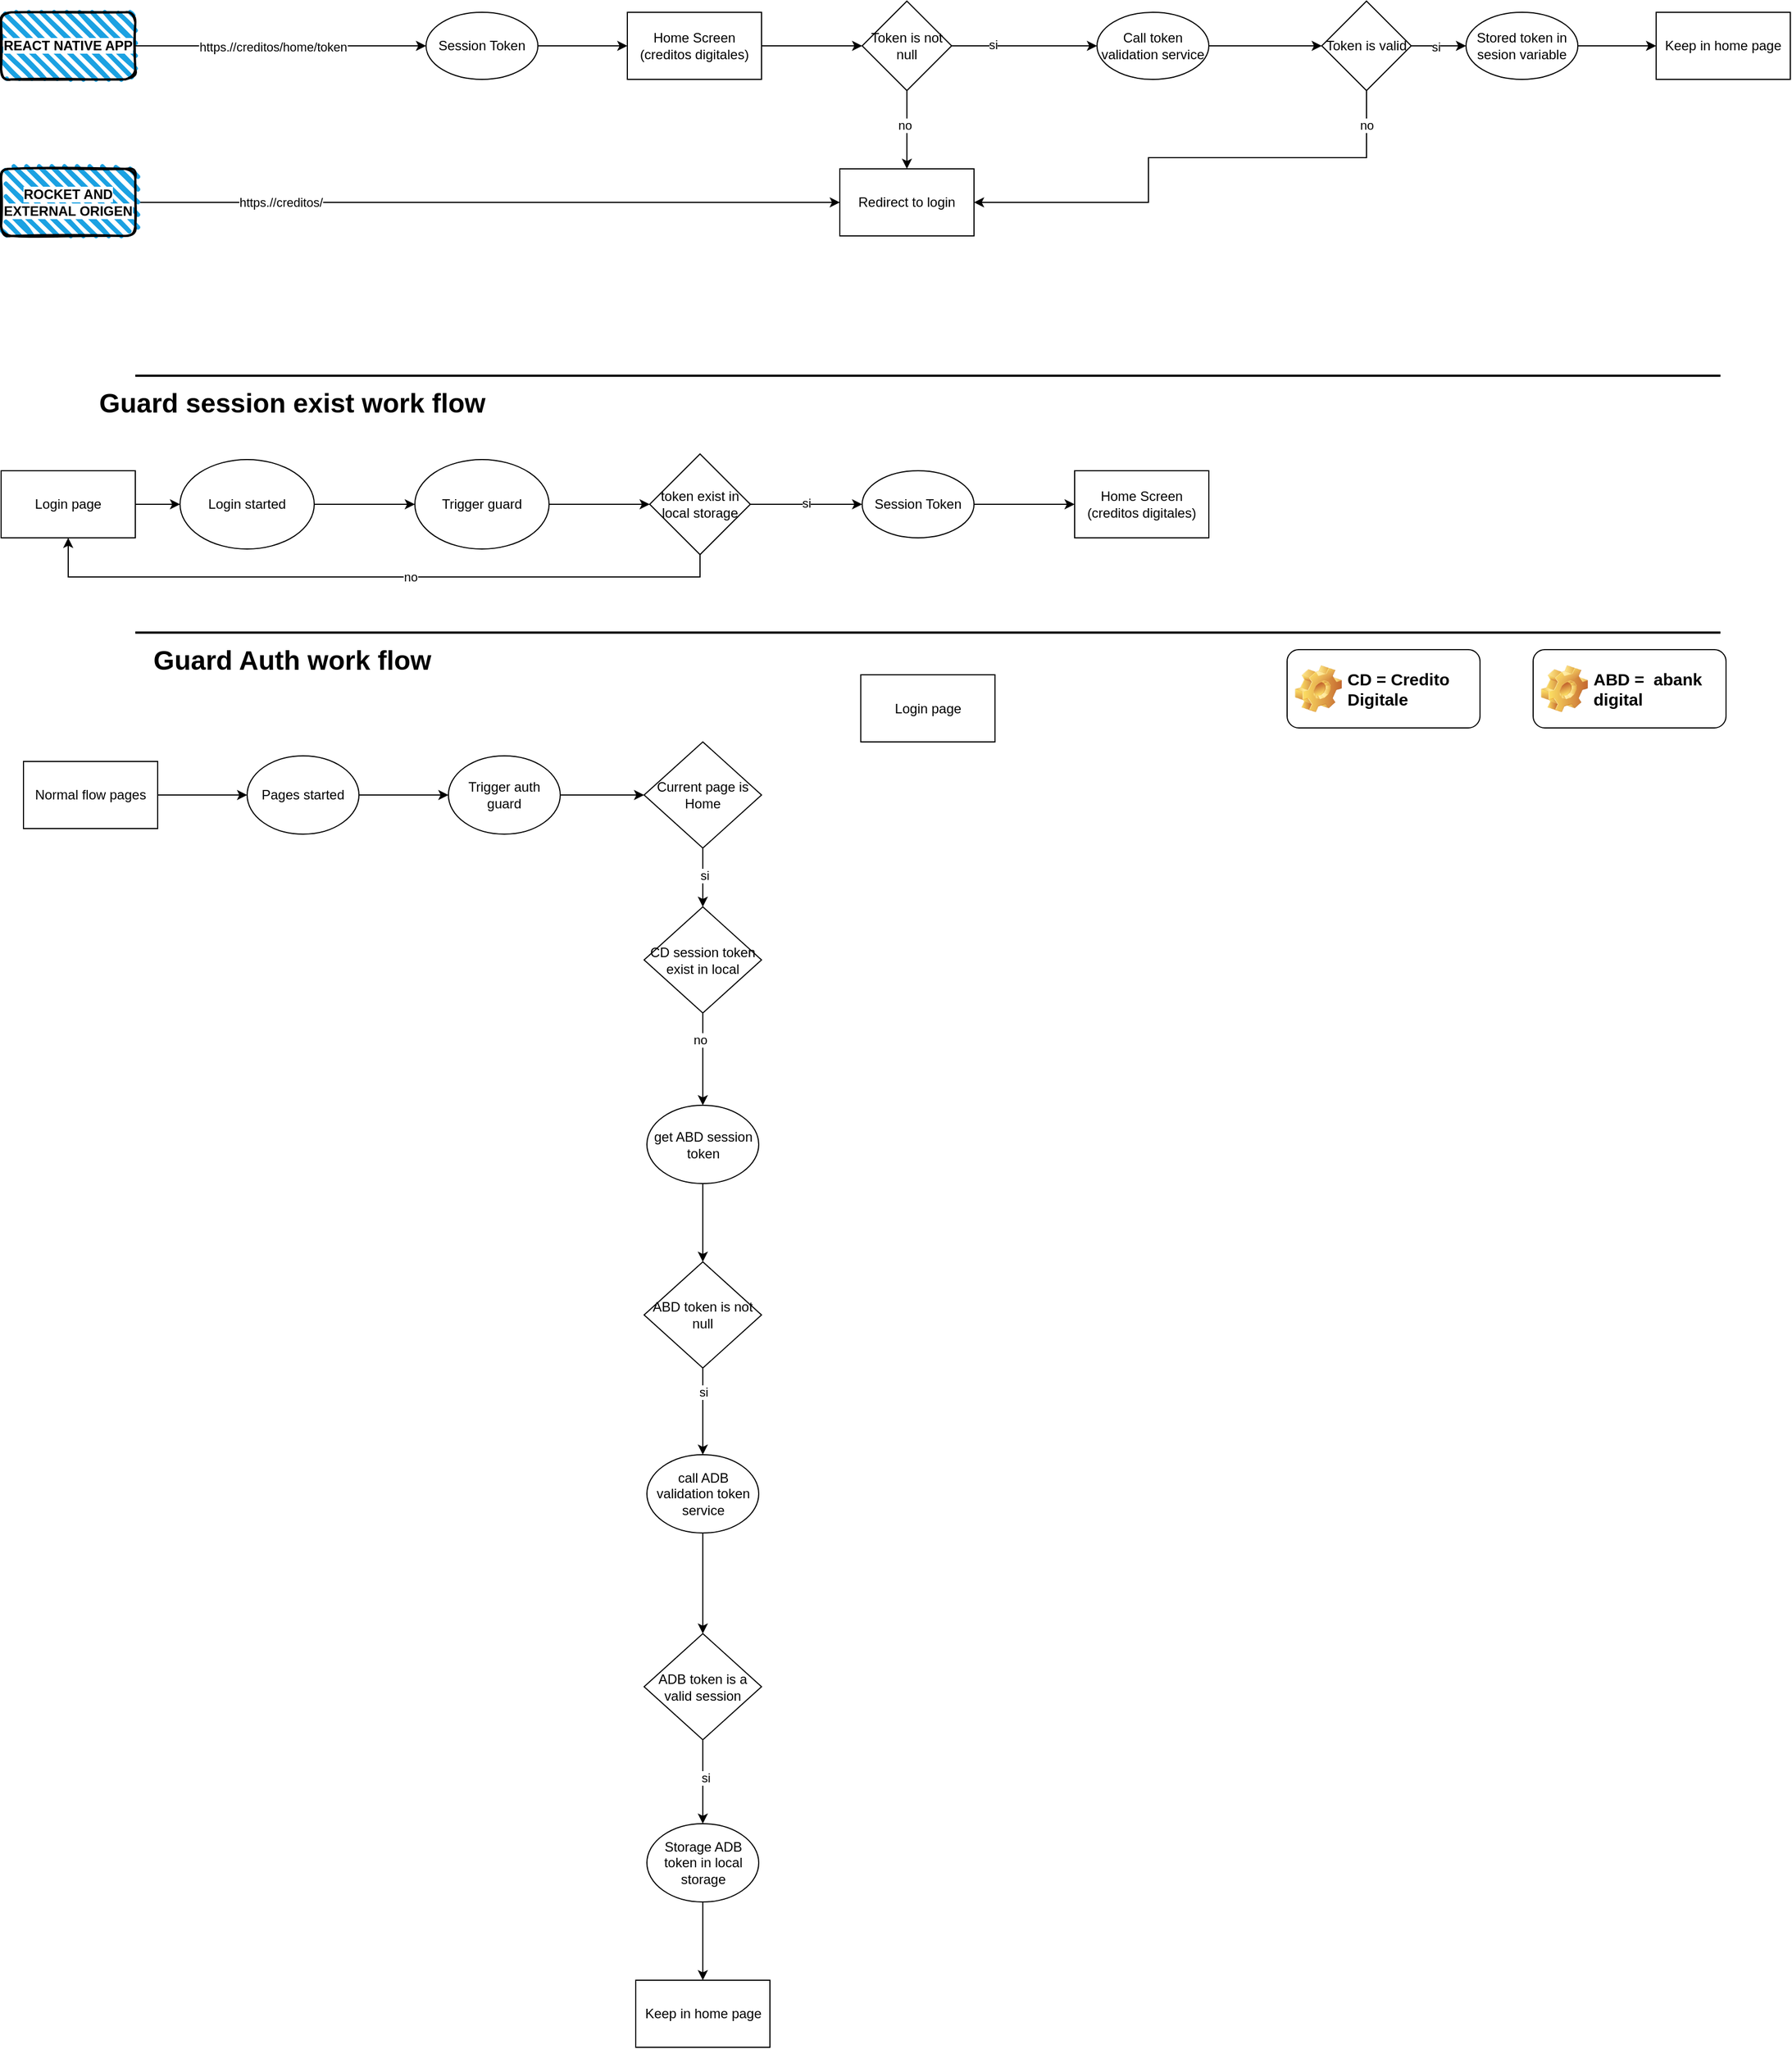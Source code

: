 <mxfile version="21.6.5" type="github">
  <diagram name="Página-1" id="7i878U4_3oj4tbmzvSAN">
    <mxGraphModel dx="1467" dy="870" grid="1" gridSize="10" guides="1" tooltips="1" connect="1" arrows="1" fold="1" page="1" pageScale="1" pageWidth="827" pageHeight="1169" math="0" shadow="0">
      <root>
        <mxCell id="0" />
        <mxCell id="1" parent="0" />
        <mxCell id="iQhgdoaMa-PqHh-km5V6-4" style="edgeStyle=orthogonalEdgeStyle;rounded=0;orthogonalLoop=1;jettySize=auto;html=1;entryX=0;entryY=0.5;entryDx=0;entryDy=0;exitX=1;exitY=0.5;exitDx=0;exitDy=0;" edge="1" parent="1" source="iQhgdoaMa-PqHh-km5V6-23" target="iQhgdoaMa-PqHh-km5V6-3">
          <mxGeometry relative="1" as="geometry">
            <mxPoint x="160" y="60" as="sourcePoint" />
          </mxGeometry>
        </mxCell>
        <mxCell id="iQhgdoaMa-PqHh-km5V6-7" value="https.//creditos/home/token" style="edgeLabel;html=1;align=center;verticalAlign=middle;resizable=0;points=[];" vertex="1" connectable="0" parent="iQhgdoaMa-PqHh-km5V6-4">
          <mxGeometry x="-0.275" y="-1" relative="1" as="geometry">
            <mxPoint x="28" as="offset" />
          </mxGeometry>
        </mxCell>
        <mxCell id="iQhgdoaMa-PqHh-km5V6-6" style="edgeStyle=orthogonalEdgeStyle;rounded=0;orthogonalLoop=1;jettySize=auto;html=1;entryX=0;entryY=0.5;entryDx=0;entryDy=0;" edge="1" parent="1" source="iQhgdoaMa-PqHh-km5V6-3" target="iQhgdoaMa-PqHh-km5V6-5">
          <mxGeometry relative="1" as="geometry" />
        </mxCell>
        <mxCell id="iQhgdoaMa-PqHh-km5V6-3" value="Session Token" style="ellipse;whiteSpace=wrap;html=1;" vertex="1" parent="1">
          <mxGeometry x="400" y="30" width="100" height="60" as="geometry" />
        </mxCell>
        <mxCell id="iQhgdoaMa-PqHh-km5V6-26" style="edgeStyle=orthogonalEdgeStyle;rounded=0;orthogonalLoop=1;jettySize=auto;html=1;entryX=0;entryY=0.5;entryDx=0;entryDy=0;" edge="1" parent="1" source="iQhgdoaMa-PqHh-km5V6-5" target="iQhgdoaMa-PqHh-km5V6-8">
          <mxGeometry relative="1" as="geometry" />
        </mxCell>
        <mxCell id="iQhgdoaMa-PqHh-km5V6-5" value="Home Screen (creditos digitales)" style="rounded=0;whiteSpace=wrap;html=1;" vertex="1" parent="1">
          <mxGeometry x="580" y="30" width="120" height="60" as="geometry" />
        </mxCell>
        <mxCell id="iQhgdoaMa-PqHh-km5V6-10" style="edgeStyle=orthogonalEdgeStyle;rounded=0;orthogonalLoop=1;jettySize=auto;html=1;entryX=0;entryY=0.5;entryDx=0;entryDy=0;" edge="1" parent="1" source="iQhgdoaMa-PqHh-km5V6-8" target="iQhgdoaMa-PqHh-km5V6-24">
          <mxGeometry relative="1" as="geometry">
            <mxPoint x="960" y="60.0" as="targetPoint" />
          </mxGeometry>
        </mxCell>
        <mxCell id="iQhgdoaMa-PqHh-km5V6-11" value="si" style="edgeLabel;html=1;align=center;verticalAlign=middle;resizable=0;points=[];" vertex="1" connectable="0" parent="iQhgdoaMa-PqHh-km5V6-10">
          <mxGeometry x="-0.433" y="1" relative="1" as="geometry">
            <mxPoint as="offset" />
          </mxGeometry>
        </mxCell>
        <mxCell id="iQhgdoaMa-PqHh-km5V6-29" style="edgeStyle=orthogonalEdgeStyle;rounded=0;orthogonalLoop=1;jettySize=auto;html=1;entryX=0.5;entryY=0;entryDx=0;entryDy=0;" edge="1" parent="1" source="iQhgdoaMa-PqHh-km5V6-8" target="iQhgdoaMa-PqHh-km5V6-14">
          <mxGeometry relative="1" as="geometry" />
        </mxCell>
        <mxCell id="iQhgdoaMa-PqHh-km5V6-30" value="no" style="edgeLabel;html=1;align=center;verticalAlign=middle;resizable=0;points=[];" vertex="1" connectable="0" parent="iQhgdoaMa-PqHh-km5V6-29">
          <mxGeometry x="-0.114" y="-2" relative="1" as="geometry">
            <mxPoint as="offset" />
          </mxGeometry>
        </mxCell>
        <mxCell id="iQhgdoaMa-PqHh-km5V6-8" value="Token is not null" style="rhombus;whiteSpace=wrap;html=1;" vertex="1" parent="1">
          <mxGeometry x="790" y="20" width="80" height="80" as="geometry" />
        </mxCell>
        <mxCell id="iQhgdoaMa-PqHh-km5V6-14" value="Redirect to login" style="rounded=0;whiteSpace=wrap;html=1;" vertex="1" parent="1">
          <mxGeometry x="770" y="170" width="120" height="60" as="geometry" />
        </mxCell>
        <mxCell id="iQhgdoaMa-PqHh-km5V6-22" style="edgeStyle=orthogonalEdgeStyle;rounded=0;orthogonalLoop=1;jettySize=auto;html=1;entryX=0;entryY=0.5;entryDx=0;entryDy=0;" edge="1" parent="1" source="iQhgdoaMa-PqHh-km5V6-17" target="iQhgdoaMa-PqHh-km5V6-39">
          <mxGeometry relative="1" as="geometry" />
        </mxCell>
        <mxCell id="iQhgdoaMa-PqHh-km5V6-28" value="si" style="edgeLabel;html=1;align=center;verticalAlign=middle;resizable=0;points=[];" vertex="1" connectable="0" parent="iQhgdoaMa-PqHh-km5V6-22">
          <mxGeometry x="-0.125" y="-5" relative="1" as="geometry">
            <mxPoint y="-4" as="offset" />
          </mxGeometry>
        </mxCell>
        <mxCell id="iQhgdoaMa-PqHh-km5V6-37" style="edgeStyle=orthogonalEdgeStyle;rounded=0;orthogonalLoop=1;jettySize=auto;html=1;entryX=1;entryY=0.5;entryDx=0;entryDy=0;" edge="1" parent="1" source="iQhgdoaMa-PqHh-km5V6-17" target="iQhgdoaMa-PqHh-km5V6-14">
          <mxGeometry relative="1" as="geometry">
            <Array as="points">
              <mxPoint x="1241" y="160" />
              <mxPoint x="1046" y="160" />
              <mxPoint x="1046" y="200" />
            </Array>
          </mxGeometry>
        </mxCell>
        <mxCell id="iQhgdoaMa-PqHh-km5V6-38" value="no" style="edgeLabel;html=1;align=center;verticalAlign=middle;resizable=0;points=[];" vertex="1" connectable="0" parent="iQhgdoaMa-PqHh-km5V6-37">
          <mxGeometry x="-0.864" y="5" relative="1" as="geometry">
            <mxPoint x="-5" as="offset" />
          </mxGeometry>
        </mxCell>
        <mxCell id="iQhgdoaMa-PqHh-km5V6-17" value="Token is valid" style="rhombus;whiteSpace=wrap;html=1;" vertex="1" parent="1">
          <mxGeometry x="1201" y="20" width="80" height="80" as="geometry" />
        </mxCell>
        <mxCell id="iQhgdoaMa-PqHh-km5V6-21" value="Keep in home page" style="rounded=0;whiteSpace=wrap;html=1;" vertex="1" parent="1">
          <mxGeometry x="1500" y="30" width="120" height="60" as="geometry" />
        </mxCell>
        <mxCell id="iQhgdoaMa-PqHh-km5V6-23" value="&lt;b style=&quot;background-color: rgb(255, 255, 255);&quot;&gt;REACT NATIVE APP&lt;/b&gt;" style="rounded=1;whiteSpace=wrap;html=1;strokeWidth=2;fillWeight=4;hachureGap=8;hachureAngle=45;fillColor=#1ba1e2;sketch=1;" vertex="1" parent="1">
          <mxGeometry x="20" y="30" width="120" height="60" as="geometry" />
        </mxCell>
        <mxCell id="iQhgdoaMa-PqHh-km5V6-27" style="edgeStyle=orthogonalEdgeStyle;rounded=0;orthogonalLoop=1;jettySize=auto;html=1;entryX=0;entryY=0.5;entryDx=0;entryDy=0;" edge="1" parent="1" source="iQhgdoaMa-PqHh-km5V6-24" target="iQhgdoaMa-PqHh-km5V6-17">
          <mxGeometry relative="1" as="geometry" />
        </mxCell>
        <mxCell id="iQhgdoaMa-PqHh-km5V6-24" value="Call token validation service" style="ellipse;whiteSpace=wrap;html=1;" vertex="1" parent="1">
          <mxGeometry x="1000" y="30" width="100" height="60" as="geometry" />
        </mxCell>
        <mxCell id="iQhgdoaMa-PqHh-km5V6-36" style="edgeStyle=orthogonalEdgeStyle;rounded=0;orthogonalLoop=1;jettySize=auto;html=1;entryX=0;entryY=0.5;entryDx=0;entryDy=0;" edge="1" parent="1" source="iQhgdoaMa-PqHh-km5V6-35" target="iQhgdoaMa-PqHh-km5V6-14">
          <mxGeometry relative="1" as="geometry" />
        </mxCell>
        <mxCell id="iQhgdoaMa-PqHh-km5V6-35" value="&lt;span style=&quot;background-color: rgb(255, 255, 255);&quot;&gt;&lt;b&gt;ROCKET AND EXTERNAL ORIGEN&lt;/b&gt;&lt;/span&gt;" style="rounded=1;whiteSpace=wrap;html=1;strokeWidth=2;fillWeight=4;hachureGap=8;hachureAngle=45;fillColor=#1ba1e2;sketch=1;" vertex="1" parent="1">
          <mxGeometry x="20" y="170" width="120" height="60" as="geometry" />
        </mxCell>
        <mxCell id="iQhgdoaMa-PqHh-km5V6-40" style="edgeStyle=orthogonalEdgeStyle;rounded=0;orthogonalLoop=1;jettySize=auto;html=1;" edge="1" parent="1" source="iQhgdoaMa-PqHh-km5V6-39" target="iQhgdoaMa-PqHh-km5V6-21">
          <mxGeometry relative="1" as="geometry" />
        </mxCell>
        <mxCell id="iQhgdoaMa-PqHh-km5V6-39" value="Stored token in sesion variable" style="ellipse;whiteSpace=wrap;html=1;" vertex="1" parent="1">
          <mxGeometry x="1330" y="30" width="100" height="60" as="geometry" />
        </mxCell>
        <mxCell id="iQhgdoaMa-PqHh-km5V6-42" value="" style="line;strokeWidth=2;direction=south;html=1;rotation=-90;" vertex="1" parent="1">
          <mxGeometry x="843.75" y="-353.75" width="10" height="1417.5" as="geometry" />
        </mxCell>
        <mxCell id="iQhgdoaMa-PqHh-km5V6-43" value="Guard session exist work flow" style="text;strokeColor=none;fillColor=none;html=1;fontSize=24;fontStyle=1;verticalAlign=middle;align=center;" vertex="1" parent="1">
          <mxGeometry x="180" y="360" width="200" height="40" as="geometry" />
        </mxCell>
        <mxCell id="iQhgdoaMa-PqHh-km5V6-46" style="edgeStyle=orthogonalEdgeStyle;rounded=0;orthogonalLoop=1;jettySize=auto;html=1;" edge="1" parent="1" source="iQhgdoaMa-PqHh-km5V6-44" target="iQhgdoaMa-PqHh-km5V6-45">
          <mxGeometry relative="1" as="geometry" />
        </mxCell>
        <mxCell id="iQhgdoaMa-PqHh-km5V6-44" value="Login started" style="ellipse;whiteSpace=wrap;html=1;" vertex="1" parent="1">
          <mxGeometry x="180" y="430" width="120" height="80" as="geometry" />
        </mxCell>
        <mxCell id="iQhgdoaMa-PqHh-km5V6-48" style="edgeStyle=orthogonalEdgeStyle;rounded=0;orthogonalLoop=1;jettySize=auto;html=1;entryX=0;entryY=0.5;entryDx=0;entryDy=0;" edge="1" parent="1" source="iQhgdoaMa-PqHh-km5V6-45" target="iQhgdoaMa-PqHh-km5V6-47">
          <mxGeometry relative="1" as="geometry" />
        </mxCell>
        <mxCell id="iQhgdoaMa-PqHh-km5V6-45" value="Trigger guard" style="ellipse;whiteSpace=wrap;html=1;" vertex="1" parent="1">
          <mxGeometry x="390" y="430" width="120" height="80" as="geometry" />
        </mxCell>
        <mxCell id="iQhgdoaMa-PqHh-km5V6-49" style="edgeStyle=orthogonalEdgeStyle;rounded=0;orthogonalLoop=1;jettySize=auto;html=1;entryX=0.5;entryY=1;entryDx=0;entryDy=0;" edge="1" parent="1" source="iQhgdoaMa-PqHh-km5V6-47" target="iQhgdoaMa-PqHh-km5V6-51">
          <mxGeometry relative="1" as="geometry">
            <Array as="points">
              <mxPoint x="645" y="535" />
              <mxPoint x="80" y="535" />
            </Array>
          </mxGeometry>
        </mxCell>
        <mxCell id="iQhgdoaMa-PqHh-km5V6-50" value="no" style="edgeLabel;html=1;align=center;verticalAlign=middle;resizable=0;points=[];" vertex="1" connectable="0" parent="iQhgdoaMa-PqHh-km5V6-49">
          <mxGeometry x="-0.1" relative="1" as="geometry">
            <mxPoint as="offset" />
          </mxGeometry>
        </mxCell>
        <mxCell id="iQhgdoaMa-PqHh-km5V6-54" style="edgeStyle=orthogonalEdgeStyle;rounded=0;orthogonalLoop=1;jettySize=auto;html=1;entryX=0;entryY=0.5;entryDx=0;entryDy=0;" edge="1" parent="1" source="iQhgdoaMa-PqHh-km5V6-47" target="iQhgdoaMa-PqHh-km5V6-56">
          <mxGeometry relative="1" as="geometry" />
        </mxCell>
        <mxCell id="iQhgdoaMa-PqHh-km5V6-55" value="si" style="edgeLabel;html=1;align=center;verticalAlign=middle;resizable=0;points=[];" vertex="1" connectable="0" parent="iQhgdoaMa-PqHh-km5V6-54">
          <mxGeometry x="-0.008" y="1" relative="1" as="geometry">
            <mxPoint as="offset" />
          </mxGeometry>
        </mxCell>
        <mxCell id="iQhgdoaMa-PqHh-km5V6-47" value="token exist in local storage" style="rhombus;whiteSpace=wrap;html=1;" vertex="1" parent="1">
          <mxGeometry x="600" y="425" width="90" height="90" as="geometry" />
        </mxCell>
        <mxCell id="iQhgdoaMa-PqHh-km5V6-52" style="edgeStyle=orthogonalEdgeStyle;rounded=0;orthogonalLoop=1;jettySize=auto;html=1;entryX=0;entryY=0.5;entryDx=0;entryDy=0;" edge="1" parent="1" source="iQhgdoaMa-PqHh-km5V6-51" target="iQhgdoaMa-PqHh-km5V6-44">
          <mxGeometry relative="1" as="geometry" />
        </mxCell>
        <mxCell id="iQhgdoaMa-PqHh-km5V6-51" value="Login page" style="rounded=0;whiteSpace=wrap;html=1;" vertex="1" parent="1">
          <mxGeometry x="20" y="440" width="120" height="60" as="geometry" />
        </mxCell>
        <mxCell id="iQhgdoaMa-PqHh-km5V6-53" value="Home Screen (creditos digitales)" style="rounded=0;whiteSpace=wrap;html=1;" vertex="1" parent="1">
          <mxGeometry x="980" y="440" width="120" height="60" as="geometry" />
        </mxCell>
        <mxCell id="iQhgdoaMa-PqHh-km5V6-57" style="edgeStyle=orthogonalEdgeStyle;rounded=0;orthogonalLoop=1;jettySize=auto;html=1;entryX=0;entryY=0.5;entryDx=0;entryDy=0;" edge="1" parent="1" source="iQhgdoaMa-PqHh-km5V6-56" target="iQhgdoaMa-PqHh-km5V6-53">
          <mxGeometry relative="1" as="geometry" />
        </mxCell>
        <mxCell id="iQhgdoaMa-PqHh-km5V6-56" value="Session Token" style="ellipse;whiteSpace=wrap;html=1;" vertex="1" parent="1">
          <mxGeometry x="790" y="440" width="100" height="60" as="geometry" />
        </mxCell>
        <mxCell id="iQhgdoaMa-PqHh-km5V6-58" value="" style="line;strokeWidth=2;direction=south;html=1;rotation=-90;" vertex="1" parent="1">
          <mxGeometry x="843.75" y="-124" width="10" height="1417.5" as="geometry" />
        </mxCell>
        <mxCell id="iQhgdoaMa-PqHh-km5V6-59" value="Guard Auth work flow" style="text;strokeColor=none;fillColor=none;html=1;fontSize=24;fontStyle=1;verticalAlign=middle;align=center;" vertex="1" parent="1">
          <mxGeometry x="180" y="589.75" width="200" height="40" as="geometry" />
        </mxCell>
        <mxCell id="iQhgdoaMa-PqHh-km5V6-62" style="edgeStyle=orthogonalEdgeStyle;rounded=0;orthogonalLoop=1;jettySize=auto;html=1;entryX=0;entryY=0.5;entryDx=0;entryDy=0;" edge="1" parent="1" source="iQhgdoaMa-PqHh-km5V6-60" target="iQhgdoaMa-PqHh-km5V6-61">
          <mxGeometry relative="1" as="geometry" />
        </mxCell>
        <mxCell id="iQhgdoaMa-PqHh-km5V6-60" value="Normal flow pages" style="rounded=0;whiteSpace=wrap;html=1;" vertex="1" parent="1">
          <mxGeometry x="40" y="700" width="120" height="60" as="geometry" />
        </mxCell>
        <mxCell id="iQhgdoaMa-PqHh-km5V6-64" style="edgeStyle=orthogonalEdgeStyle;rounded=0;orthogonalLoop=1;jettySize=auto;html=1;entryX=0;entryY=0.5;entryDx=0;entryDy=0;" edge="1" parent="1" source="iQhgdoaMa-PqHh-km5V6-61" target="iQhgdoaMa-PqHh-km5V6-63">
          <mxGeometry relative="1" as="geometry" />
        </mxCell>
        <mxCell id="iQhgdoaMa-PqHh-km5V6-61" value="Pages started" style="ellipse;whiteSpace=wrap;html=1;" vertex="1" parent="1">
          <mxGeometry x="240" y="695" width="100" height="70" as="geometry" />
        </mxCell>
        <mxCell id="iQhgdoaMa-PqHh-km5V6-66" style="edgeStyle=orthogonalEdgeStyle;rounded=0;orthogonalLoop=1;jettySize=auto;html=1;entryX=0;entryY=0.5;entryDx=0;entryDy=0;" edge="1" parent="1" source="iQhgdoaMa-PqHh-km5V6-63" target="iQhgdoaMa-PqHh-km5V6-65">
          <mxGeometry relative="1" as="geometry" />
        </mxCell>
        <mxCell id="iQhgdoaMa-PqHh-km5V6-63" value="Trigger auth guard" style="ellipse;whiteSpace=wrap;html=1;" vertex="1" parent="1">
          <mxGeometry x="420" y="695" width="100" height="70" as="geometry" />
        </mxCell>
        <mxCell id="iQhgdoaMa-PqHh-km5V6-95" value="" style="edgeStyle=orthogonalEdgeStyle;rounded=0;orthogonalLoop=1;jettySize=auto;html=1;" edge="1" parent="1" source="iQhgdoaMa-PqHh-km5V6-65" target="iQhgdoaMa-PqHh-km5V6-67">
          <mxGeometry relative="1" as="geometry" />
        </mxCell>
        <mxCell id="iQhgdoaMa-PqHh-km5V6-96" value="si" style="edgeLabel;html=1;align=center;verticalAlign=middle;resizable=0;points=[];" vertex="1" connectable="0" parent="iQhgdoaMa-PqHh-km5V6-95">
          <mxGeometry x="-0.092" y="1" relative="1" as="geometry">
            <mxPoint as="offset" />
          </mxGeometry>
        </mxCell>
        <mxCell id="iQhgdoaMa-PqHh-km5V6-65" value="Current page is Home" style="rhombus;whiteSpace=wrap;html=1;" vertex="1" parent="1">
          <mxGeometry x="595" y="682.5" width="105" height="95" as="geometry" />
        </mxCell>
        <mxCell id="iQhgdoaMa-PqHh-km5V6-89" value="" style="edgeStyle=orthogonalEdgeStyle;rounded=0;orthogonalLoop=1;jettySize=auto;html=1;" edge="1" parent="1" source="iQhgdoaMa-PqHh-km5V6-67" target="iQhgdoaMa-PqHh-km5V6-88">
          <mxGeometry relative="1" as="geometry" />
        </mxCell>
        <mxCell id="iQhgdoaMa-PqHh-km5V6-94" value="no" style="edgeLabel;html=1;align=center;verticalAlign=middle;resizable=0;points=[];" vertex="1" connectable="0" parent="iQhgdoaMa-PqHh-km5V6-89">
          <mxGeometry x="-0.406" y="-2" relative="1" as="geometry">
            <mxPoint x="-1" y="-1" as="offset" />
          </mxGeometry>
        </mxCell>
        <mxCell id="iQhgdoaMa-PqHh-km5V6-67" value="CD session token exist in local" style="rhombus;whiteSpace=wrap;html=1;" vertex="1" parent="1">
          <mxGeometry x="595" y="830" width="105" height="95" as="geometry" />
        </mxCell>
        <mxCell id="iQhgdoaMa-PqHh-km5V6-69" value="Login page" style="whiteSpace=wrap;html=1;" vertex="1" parent="1">
          <mxGeometry x="788.75" y="622.5" width="120" height="60" as="geometry" />
        </mxCell>
        <mxCell id="iQhgdoaMa-PqHh-km5V6-83" value="https.//creditos/" style="edgeLabel;html=1;align=center;verticalAlign=middle;resizable=0;points=[];" vertex="1" connectable="0" parent="1">
          <mxGeometry x="269.998" y="200" as="geometry" />
        </mxCell>
        <mxCell id="iQhgdoaMa-PqHh-km5V6-92" value="" style="edgeStyle=orthogonalEdgeStyle;rounded=0;orthogonalLoop=1;jettySize=auto;html=1;" edge="1" parent="1" source="iQhgdoaMa-PqHh-km5V6-88" target="iQhgdoaMa-PqHh-km5V6-91">
          <mxGeometry relative="1" as="geometry" />
        </mxCell>
        <mxCell id="iQhgdoaMa-PqHh-km5V6-88" value="get ABD session token" style="ellipse;whiteSpace=wrap;html=1;" vertex="1" parent="1">
          <mxGeometry x="597.5" y="1007.5" width="100" height="70" as="geometry" />
        </mxCell>
        <mxCell id="iQhgdoaMa-PqHh-km5V6-98" value="" style="edgeStyle=orthogonalEdgeStyle;rounded=0;orthogonalLoop=1;jettySize=auto;html=1;" edge="1" parent="1" source="iQhgdoaMa-PqHh-km5V6-91" target="iQhgdoaMa-PqHh-km5V6-97">
          <mxGeometry relative="1" as="geometry" />
        </mxCell>
        <mxCell id="iQhgdoaMa-PqHh-km5V6-99" value="si" style="edgeLabel;html=1;align=center;verticalAlign=middle;resizable=0;points=[];" vertex="1" connectable="0" parent="iQhgdoaMa-PqHh-km5V6-98">
          <mxGeometry x="-0.455" relative="1" as="geometry">
            <mxPoint as="offset" />
          </mxGeometry>
        </mxCell>
        <mxCell id="iQhgdoaMa-PqHh-km5V6-91" value="ABD token is not null" style="rhombus;whiteSpace=wrap;html=1;" vertex="1" parent="1">
          <mxGeometry x="595" y="1147.5" width="105" height="95" as="geometry" />
        </mxCell>
        <mxCell id="iQhgdoaMa-PqHh-km5V6-101" value="" style="edgeStyle=orthogonalEdgeStyle;rounded=0;orthogonalLoop=1;jettySize=auto;html=1;" edge="1" parent="1" source="iQhgdoaMa-PqHh-km5V6-97" target="iQhgdoaMa-PqHh-km5V6-100">
          <mxGeometry relative="1" as="geometry" />
        </mxCell>
        <mxCell id="iQhgdoaMa-PqHh-km5V6-97" value="call ADB validation token service" style="ellipse;whiteSpace=wrap;html=1;" vertex="1" parent="1">
          <mxGeometry x="597.5" y="1320" width="100" height="70" as="geometry" />
        </mxCell>
        <mxCell id="iQhgdoaMa-PqHh-km5V6-103" value="" style="edgeStyle=orthogonalEdgeStyle;rounded=0;orthogonalLoop=1;jettySize=auto;html=1;entryX=0.5;entryY=0;entryDx=0;entryDy=0;" edge="1" parent="1" source="iQhgdoaMa-PqHh-km5V6-100" target="iQhgdoaMa-PqHh-km5V6-108">
          <mxGeometry relative="1" as="geometry" />
        </mxCell>
        <mxCell id="iQhgdoaMa-PqHh-km5V6-110" value="si" style="edgeLabel;html=1;align=center;verticalAlign=middle;resizable=0;points=[];" vertex="1" connectable="0" parent="iQhgdoaMa-PqHh-km5V6-103">
          <mxGeometry x="-0.103" y="2" relative="1" as="geometry">
            <mxPoint as="offset" />
          </mxGeometry>
        </mxCell>
        <mxCell id="iQhgdoaMa-PqHh-km5V6-100" value="ADB token is a valid session" style="rhombus;whiteSpace=wrap;html=1;" vertex="1" parent="1">
          <mxGeometry x="595" y="1480" width="105" height="95" as="geometry" />
        </mxCell>
        <mxCell id="iQhgdoaMa-PqHh-km5V6-102" value="Keep in home page" style="whiteSpace=wrap;html=1;" vertex="1" parent="1">
          <mxGeometry x="587.5" y="1790" width="120" height="60" as="geometry" />
        </mxCell>
        <mxCell id="iQhgdoaMa-PqHh-km5V6-111" value="" style="edgeStyle=orthogonalEdgeStyle;rounded=0;orthogonalLoop=1;jettySize=auto;html=1;" edge="1" parent="1" source="iQhgdoaMa-PqHh-km5V6-108" target="iQhgdoaMa-PqHh-km5V6-102">
          <mxGeometry relative="1" as="geometry" />
        </mxCell>
        <mxCell id="iQhgdoaMa-PqHh-km5V6-108" value="Storage ADB token in local storage" style="ellipse;whiteSpace=wrap;html=1;" vertex="1" parent="1">
          <mxGeometry x="597.5" y="1650" width="100" height="70" as="geometry" />
        </mxCell>
        <mxCell id="iQhgdoaMa-PqHh-km5V6-112" value="&lt;font style=&quot;font-size: 15px;&quot;&gt;CD = Credito Digitale&lt;/font&gt;" style="label;whiteSpace=wrap;html=1;image=img/clipart/Gear_128x128.png" vertex="1" parent="1">
          <mxGeometry x="1170" y="600" width="172.5" height="70" as="geometry" />
        </mxCell>
        <mxCell id="iQhgdoaMa-PqHh-km5V6-113" value="&lt;font style=&quot;font-size: 15px;&quot;&gt;ABD =&amp;nbsp; abank digital&lt;/font&gt;" style="label;whiteSpace=wrap;html=1;image=img/clipart/Gear_128x128.png" vertex="1" parent="1">
          <mxGeometry x="1390" y="600" width="172.5" height="70" as="geometry" />
        </mxCell>
      </root>
    </mxGraphModel>
  </diagram>
</mxfile>
